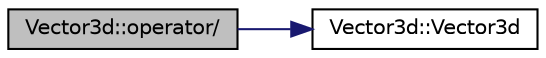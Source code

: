 digraph "Vector3d::operator/"
{
 // INTERACTIVE_SVG=YES
  edge [fontname="Helvetica",fontsize="10",labelfontname="Helvetica",labelfontsize="10"];
  node [fontname="Helvetica",fontsize="10",shape=record];
  rankdir="LR";
  Node1 [label="Vector3d::operator/",height=0.2,width=0.4,color="black", fillcolor="grey75", style="filled" fontcolor="black"];
  Node1 -> Node2 [color="midnightblue",fontsize="10",style="solid",fontname="Helvetica"];
  Node2 [label="Vector3d::Vector3d",height=0.2,width=0.4,color="black", fillcolor="white", style="filled",URL="$class_vector3d.html#aac098d8695c4288e4844835e62945244",tooltip="Constructs an object of Vector3d. "];
}
